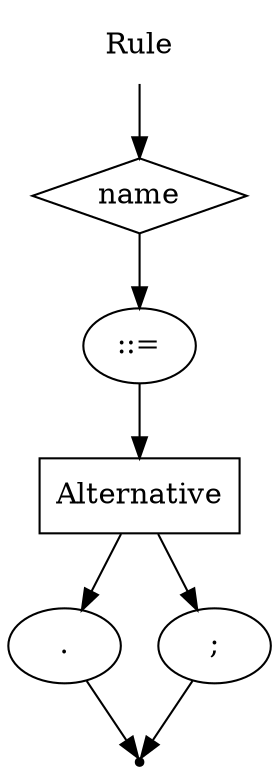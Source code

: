 digraph Rule {
    start [label = "Rule" shape = plaintext];
    end [label = "" shape = point];
    A [label = "name" shape = diamond];
    B [label = "::=" shape = oval];
    C [label = "Alternative" shape = box];
    D [label="." shape=oval];
    E [label=";" shape=oval];
    start -> A;
    A -> B;
    B -> C;
    C -> D;
    C -> E;
    D -> end;
    E -> end;
}